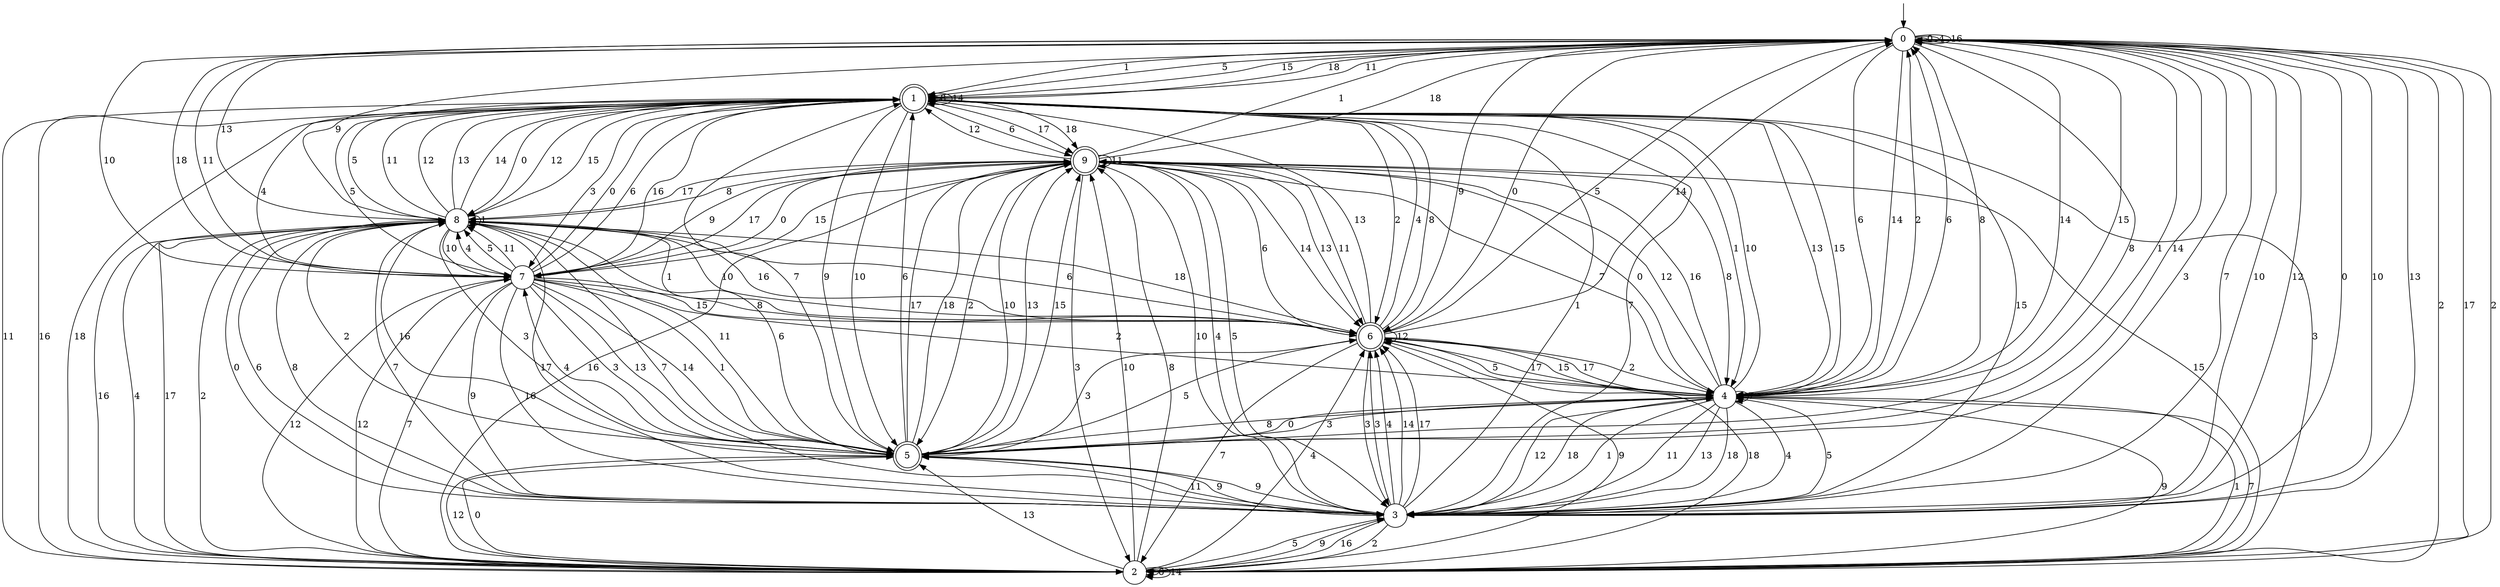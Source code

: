 digraph g {

	s0 [shape="circle" label="0"];
	s1 [shape="doublecircle" label="1"];
	s2 [shape="circle" label="2"];
	s3 [shape="circle" label="3"];
	s4 [shape="circle" label="4"];
	s5 [shape="doublecircle" label="5"];
	s6 [shape="doublecircle" label="6"];
	s7 [shape="circle" label="7"];
	s8 [shape="circle" label="8"];
	s9 [shape="doublecircle" label="9"];
	s0 -> s0 [label="0"];
	s0 -> s1 [label="1"];
	s0 -> s2 [label="2"];
	s0 -> s3 [label="3"];
	s0 -> s0 [label="4"];
	s0 -> s1 [label="5"];
	s0 -> s4 [label="6"];
	s0 -> s3 [label="7"];
	s0 -> s5 [label="8"];
	s0 -> s6 [label="9"];
	s0 -> s3 [label="10"];
	s0 -> s7 [label="11"];
	s0 -> s3 [label="12"];
	s0 -> s8 [label="13"];
	s0 -> s4 [label="14"];
	s0 -> s1 [label="15"];
	s0 -> s0 [label="16"];
	s0 -> s2 [label="17"];
	s0 -> s1 [label="18"];
	s1 -> s8 [label="0"];
	s1 -> s4 [label="1"];
	s1 -> s6 [label="2"];
	s1 -> s7 [label="3"];
	s1 -> s7 [label="4"];
	s1 -> s7 [label="5"];
	s1 -> s9 [label="6"];
	s1 -> s3 [label="7"];
	s1 -> s1 [label="8"];
	s1 -> s5 [label="9"];
	s1 -> s5 [label="10"];
	s1 -> s0 [label="11"];
	s1 -> s8 [label="12"];
	s1 -> s4 [label="13"];
	s1 -> s1 [label="14"];
	s1 -> s4 [label="15"];
	s1 -> s7 [label="16"];
	s1 -> s9 [label="17"];
	s1 -> s9 [label="18"];
	s2 -> s5 [label="0"];
	s2 -> s4 [label="1"];
	s2 -> s0 [label="2"];
	s2 -> s1 [label="3"];
	s2 -> s6 [label="4"];
	s2 -> s3 [label="5"];
	s2 -> s2 [label="6"];
	s2 -> s4 [label="7"];
	s2 -> s9 [label="8"];
	s2 -> s3 [label="9"];
	s2 -> s9 [label="10"];
	s2 -> s1 [label="11"];
	s2 -> s7 [label="12"];
	s2 -> s5 [label="13"];
	s2 -> s2 [label="14"];
	s2 -> s9 [label="15"];
	s2 -> s1 [label="16"];
	s2 -> s8 [label="17"];
	s2 -> s1 [label="18"];
	s3 -> s0 [label="0"];
	s3 -> s1 [label="1"];
	s3 -> s2 [label="2"];
	s3 -> s6 [label="3"];
	s3 -> s6 [label="4"];
	s3 -> s4 [label="5"];
	s3 -> s8 [label="6"];
	s3 -> s8 [label="7"];
	s3 -> s8 [label="8"];
	s3 -> s5 [label="9"];
	s3 -> s0 [label="10"];
	s3 -> s5 [label="11"];
	s3 -> s4 [label="12"];
	s3 -> s0 [label="13"];
	s3 -> s6 [label="14"];
	s3 -> s1 [label="15"];
	s3 -> s2 [label="16"];
	s3 -> s6 [label="17"];
	s3 -> s4 [label="18"];
	s4 -> s9 [label="0"];
	s4 -> s3 [label="1"];
	s4 -> s0 [label="2"];
	s4 -> s5 [label="3"];
	s4 -> s3 [label="4"];
	s4 -> s6 [label="5"];
	s4 -> s0 [label="6"];
	s4 -> s4 [label="7"];
	s4 -> s0 [label="8"];
	s4 -> s2 [label="9"];
	s4 -> s1 [label="10"];
	s4 -> s3 [label="11"];
	s4 -> s9 [label="12"];
	s4 -> s3 [label="13"];
	s4 -> s0 [label="14"];
	s4 -> s0 [label="15"];
	s4 -> s9 [label="16"];
	s4 -> s6 [label="17"];
	s4 -> s3 [label="18"];
	s5 -> s4 [label="0"];
	s5 -> s0 [label="1"];
	s5 -> s8 [label="2"];
	s5 -> s6 [label="3"];
	s5 -> s7 [label="4"];
	s5 -> s6 [label="5"];
	s5 -> s1 [label="6"];
	s5 -> s1 [label="7"];
	s5 -> s4 [label="8"];
	s5 -> s3 [label="9"];
	s5 -> s9 [label="10"];
	s5 -> s8 [label="11"];
	s5 -> s2 [label="12"];
	s5 -> s9 [label="13"];
	s5 -> s0 [label="14"];
	s5 -> s9 [label="15"];
	s5 -> s8 [label="16"];
	s5 -> s9 [label="17"];
	s5 -> s9 [label="18"];
	s6 -> s0 [label="0"];
	s6 -> s8 [label="1"];
	s6 -> s4 [label="2"];
	s6 -> s3 [label="3"];
	s6 -> s1 [label="4"];
	s6 -> s0 [label="5"];
	s6 -> s8 [label="6"];
	s6 -> s2 [label="7"];
	s6 -> s1 [label="8"];
	s6 -> s2 [label="9"];
	s6 -> s8 [label="10"];
	s6 -> s9 [label="11"];
	s6 -> s6 [label="12"];
	s6 -> s1 [label="13"];
	s6 -> s0 [label="14"];
	s6 -> s4 [label="15"];
	s6 -> s8 [label="16"];
	s6 -> s4 [label="17"];
	s6 -> s2 [label="18"];
	s7 -> s1 [label="0"];
	s7 -> s5 [label="1"];
	s7 -> s4 [label="2"];
	s7 -> s5 [label="3"];
	s7 -> s8 [label="4"];
	s7 -> s8 [label="5"];
	s7 -> s1 [label="6"];
	s7 -> s2 [label="7"];
	s7 -> s6 [label="8"];
	s7 -> s3 [label="9"];
	s7 -> s0 [label="10"];
	s7 -> s8 [label="11"];
	s7 -> s2 [label="12"];
	s7 -> s5 [label="13"];
	s7 -> s5 [label="14"];
	s7 -> s6 [label="15"];
	s7 -> s3 [label="16"];
	s7 -> s9 [label="17"];
	s7 -> s0 [label="18"];
	s8 -> s3 [label="0"];
	s8 -> s8 [label="1"];
	s8 -> s2 [label="2"];
	s8 -> s5 [label="3"];
	s8 -> s2 [label="4"];
	s8 -> s1 [label="5"];
	s8 -> s5 [label="6"];
	s8 -> s3 [label="7"];
	s8 -> s9 [label="8"];
	s8 -> s0 [label="9"];
	s8 -> s7 [label="10"];
	s8 -> s1 [label="11"];
	s8 -> s1 [label="12"];
	s8 -> s1 [label="13"];
	s8 -> s1 [label="14"];
	s8 -> s1 [label="15"];
	s8 -> s2 [label="16"];
	s8 -> s3 [label="17"];
	s8 -> s6 [label="18"];
	s9 -> s7 [label="0"];
	s9 -> s0 [label="1"];
	s9 -> s5 [label="2"];
	s9 -> s2 [label="3"];
	s9 -> s3 [label="4"];
	s9 -> s3 [label="5"];
	s9 -> s6 [label="6"];
	s9 -> s4 [label="7"];
	s9 -> s4 [label="8"];
	s9 -> s7 [label="9"];
	s9 -> s3 [label="10"];
	s9 -> s9 [label="11"];
	s9 -> s1 [label="12"];
	s9 -> s6 [label="13"];
	s9 -> s6 [label="14"];
	s9 -> s7 [label="15"];
	s9 -> s2 [label="16"];
	s9 -> s8 [label="17"];
	s9 -> s0 [label="18"];

__start0 [label="" shape="none" width="0" height="0"];
__start0 -> s0;

}

